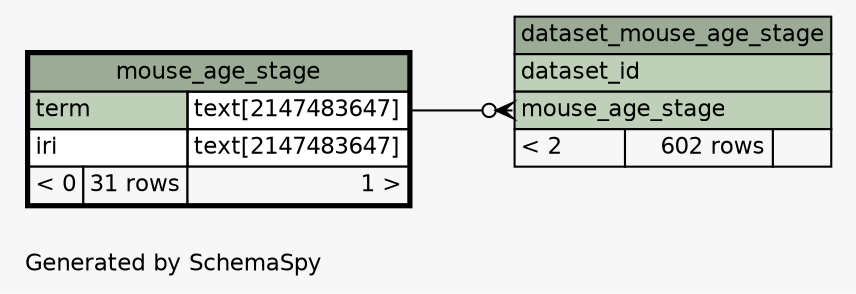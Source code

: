 // dot 2.38.0 on Linux 4.4.0-53-generic
// SchemaSpy rev 590
digraph "oneDegreeRelationshipsDiagram" {
  graph [
    rankdir="RL"
    bgcolor="#f7f7f7"
    label="\nGenerated by SchemaSpy"
    labeljust="l"
    nodesep="0.18"
    ranksep="0.46"
    fontname="Helvetica"
    fontsize="11"
  ];
  node [
    fontname="Helvetica"
    fontsize="11"
    shape="plaintext"
  ];
  edge [
    arrowsize="0.8"
  ];
  "dataset_mouse_age_stage":"mouse_age_stage":w -> "mouse_age_stage":"term.type":e [arrowhead=none dir=back arrowtail=crowodot];
  "dataset_mouse_age_stage" [
    label=<
    <TABLE BORDER="0" CELLBORDER="1" CELLSPACING="0" BGCOLOR="#ffffff">
      <TR><TD COLSPAN="3" BGCOLOR="#9bab96" ALIGN="CENTER">dataset_mouse_age_stage</TD></TR>
      <TR><TD PORT="dataset_id" COLSPAN="3" BGCOLOR="#bed1b8" ALIGN="LEFT">dataset_id</TD></TR>
      <TR><TD PORT="mouse_age_stage" COLSPAN="3" BGCOLOR="#bed1b8" ALIGN="LEFT">mouse_age_stage</TD></TR>
      <TR><TD ALIGN="LEFT" BGCOLOR="#f7f7f7">&lt; 2</TD><TD ALIGN="RIGHT" BGCOLOR="#f7f7f7">602 rows</TD><TD ALIGN="RIGHT" BGCOLOR="#f7f7f7">  </TD></TR>
    </TABLE>>
    URL="dataset_mouse_age_stage.html"
    tooltip="dataset_mouse_age_stage"
  ];
  "mouse_age_stage" [
    label=<
    <TABLE BORDER="2" CELLBORDER="1" CELLSPACING="0" BGCOLOR="#ffffff">
      <TR><TD COLSPAN="3" BGCOLOR="#9bab96" ALIGN="CENTER">mouse_age_stage</TD></TR>
      <TR><TD PORT="term" COLSPAN="2" BGCOLOR="#bed1b8" ALIGN="LEFT">term</TD><TD PORT="term.type" ALIGN="LEFT">text[2147483647]</TD></TR>
      <TR><TD PORT="iri" COLSPAN="2" ALIGN="LEFT">iri</TD><TD PORT="iri.type" ALIGN="LEFT">text[2147483647]</TD></TR>
      <TR><TD ALIGN="LEFT" BGCOLOR="#f7f7f7">&lt; 0</TD><TD ALIGN="RIGHT" BGCOLOR="#f7f7f7">31 rows</TD><TD ALIGN="RIGHT" BGCOLOR="#f7f7f7">1 &gt;</TD></TR>
    </TABLE>>
    URL="mouse_age_stage.html"
    tooltip="mouse_age_stage"
  ];
}
